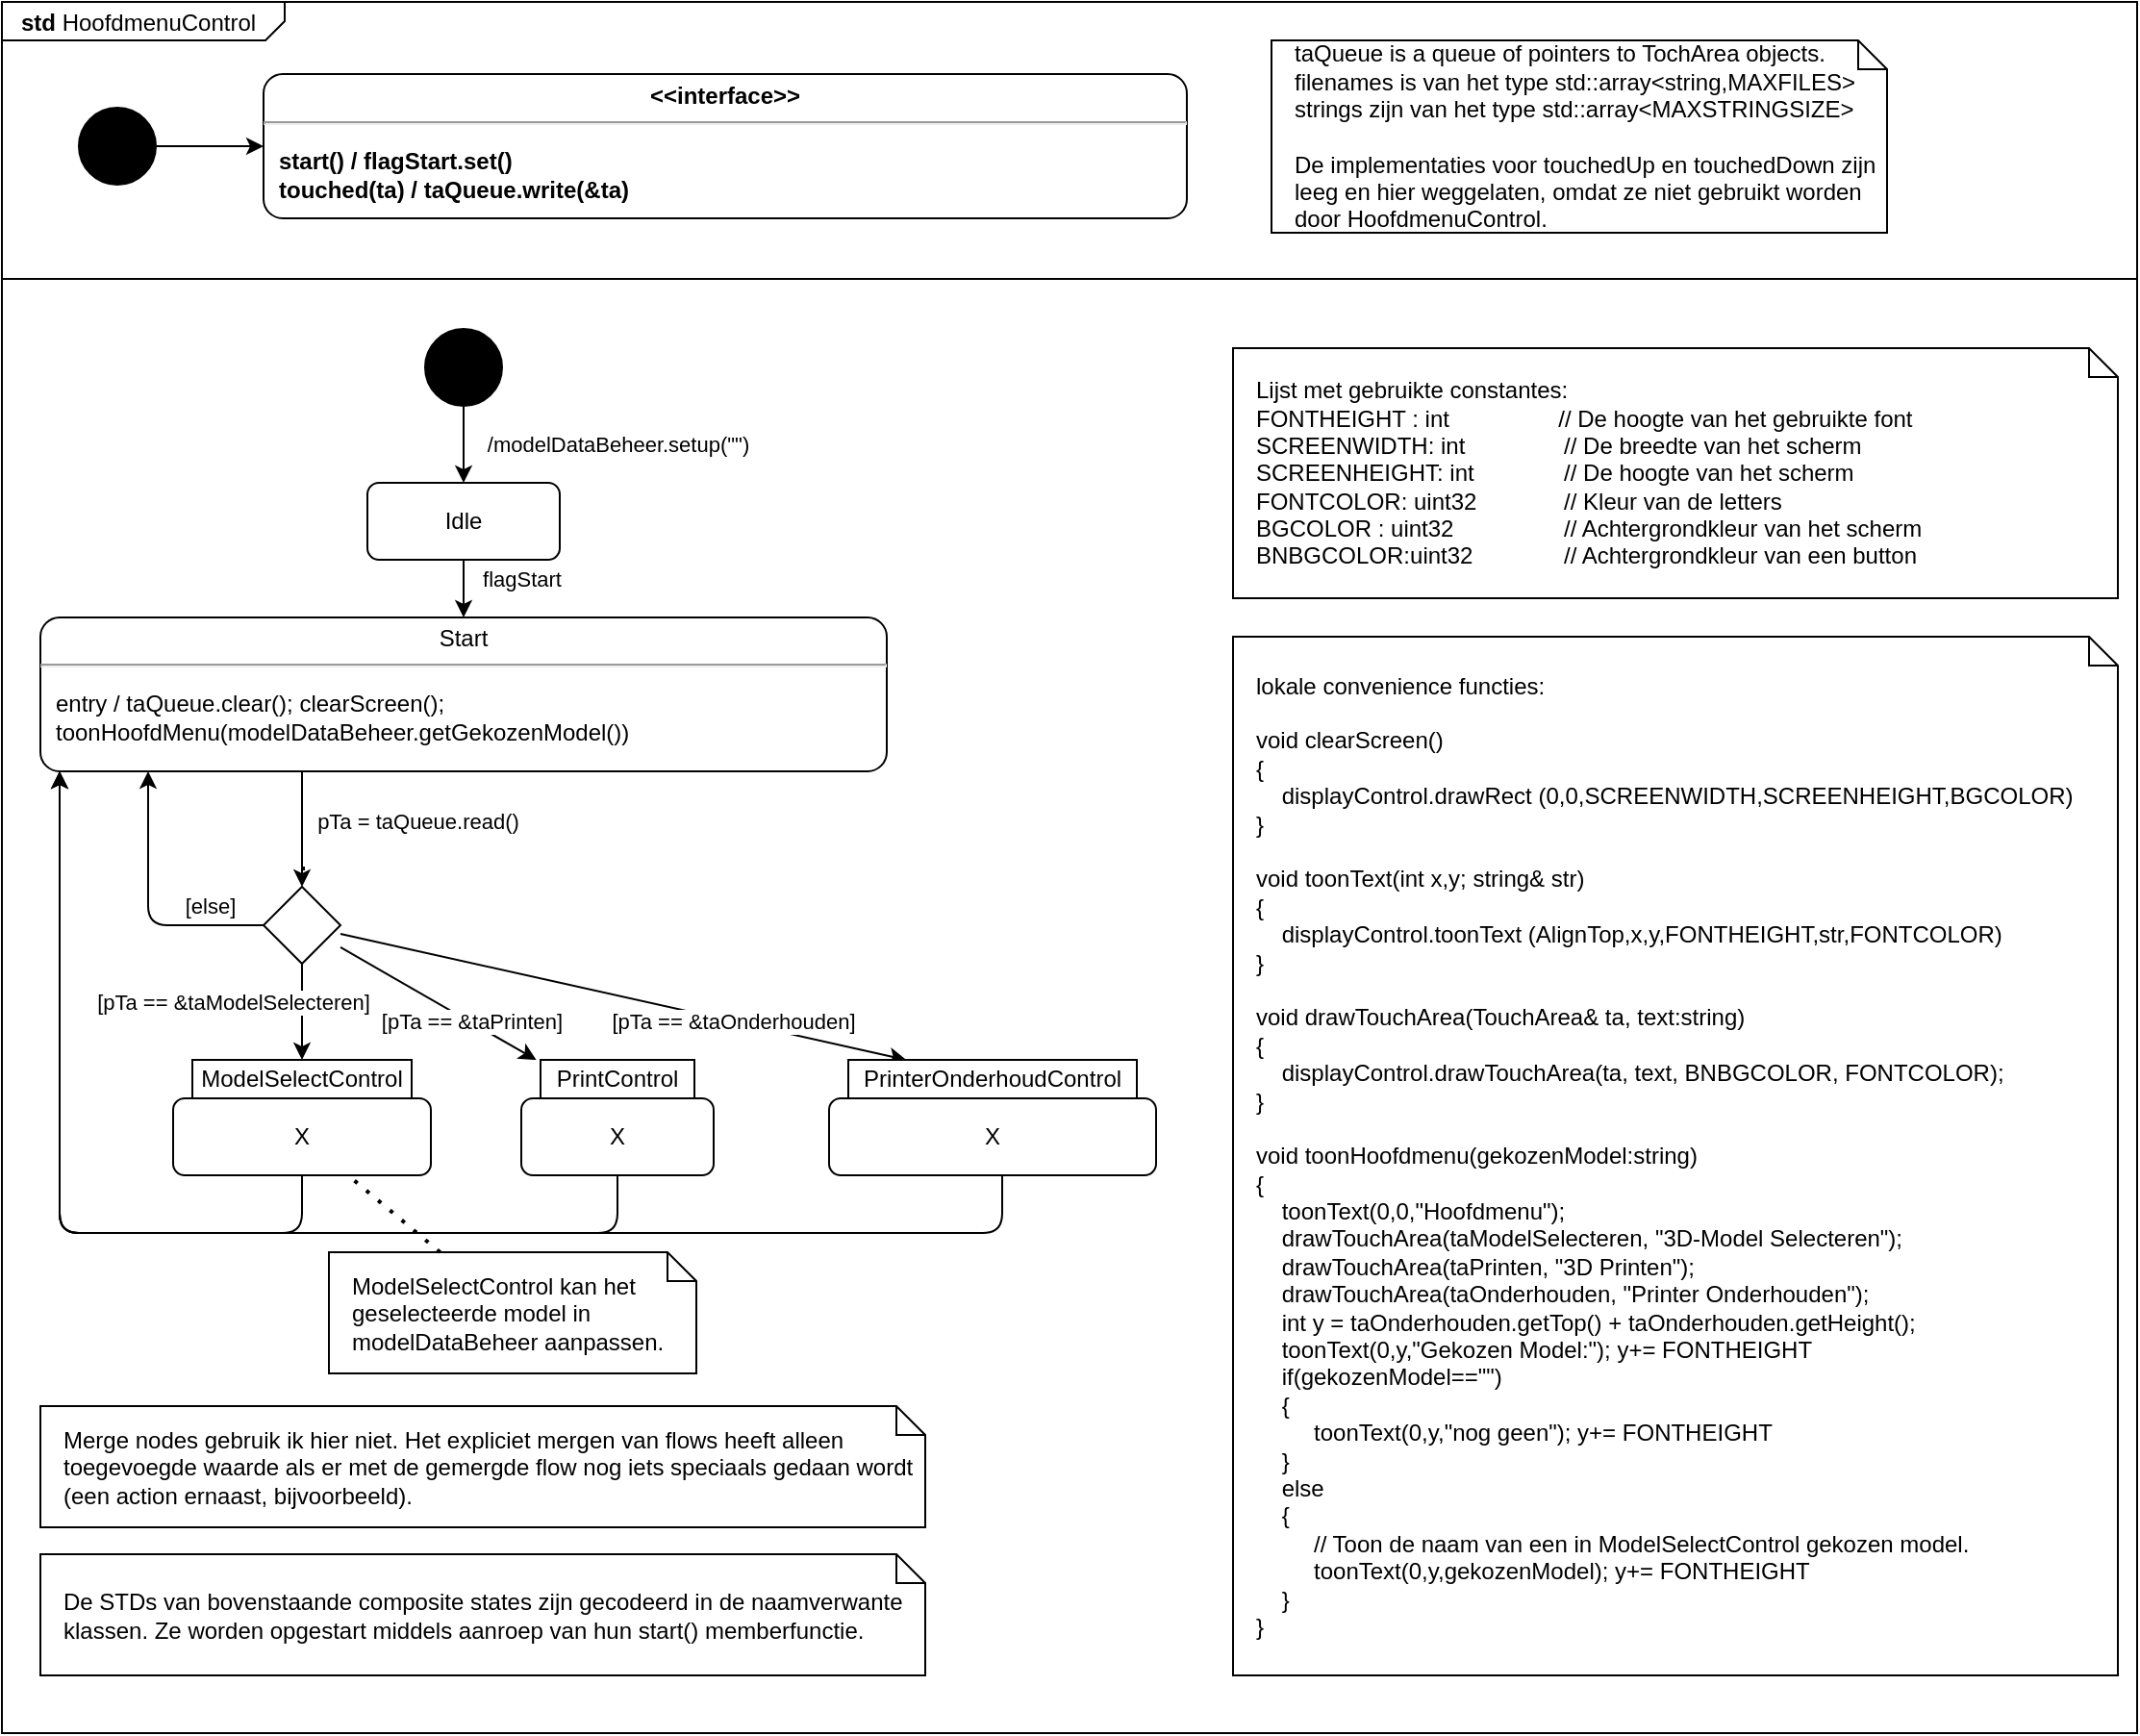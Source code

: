<mxfile version="21.5.1" type="device">
  <diagram name="Page-1" id="OPDHYQvJeVdGqa5PPV14">
    <mxGraphModel dx="1036" dy="573" grid="1" gridSize="10" guides="1" tooltips="1" connect="1" arrows="1" fold="1" page="1" pageScale="1" pageWidth="1169" pageHeight="1654" math="0" shadow="0">
      <root>
        <mxCell id="0" />
        <mxCell id="1" parent="0" />
        <mxCell id="ZUeXiiLfh-XonWiHyS7R-1" value="&lt;p style=&quot;margin:0px;margin-top:4px;margin-left:10px;text-align:left;&quot;&gt;&lt;b&gt;std&lt;/b&gt; HoofdmenuControl&lt;/p&gt;" style="html=1;shape=mxgraph.sysml.package;labelX=147.2;align=left;spacingLeft=10;overflow=fill;recursiveResize=0;container=0;" vertex="1" parent="1">
          <mxGeometry x="30" y="30" width="1110" height="900" as="geometry" />
        </mxCell>
        <mxCell id="ZUeXiiLfh-XonWiHyS7R-2" value="Lijst met gebruikte constantes:&lt;br&gt;FONTHEIGHT : int&amp;nbsp; &amp;nbsp; &amp;nbsp; &amp;nbsp; &amp;nbsp; &amp;nbsp; &amp;nbsp; &amp;nbsp; &amp;nbsp;// De hoogte van het gebruikte font&lt;br&gt;SCREENWIDTH: int&lt;span style=&quot;white-space: pre;&quot;&gt;&#x9;&lt;/span&gt;&lt;span style=&quot;white-space: pre;&quot;&gt;&#x9;&lt;/span&gt;// De breedte van het scherm&lt;br&gt;SCREENHEIGHT: int&amp;nbsp; &amp;nbsp; &amp;nbsp; &amp;nbsp; &amp;nbsp; &amp;nbsp; &amp;nbsp; // De hoogte van het scherm&lt;br&gt;FONTCOLOR: uint32&lt;span style=&quot;white-space: pre;&quot;&gt;&#x9;&lt;/span&gt;&lt;span style=&quot;white-space: pre;&quot;&gt;&#x9;&lt;/span&gt;// Kleur van de letters&lt;br&gt;BGCOLOR : uint32&lt;span style=&quot;white-space: pre;&quot;&gt;&#x9;&lt;/span&gt;&lt;span style=&quot;white-space: pre;&quot;&gt;&#x9;&lt;/span&gt;&lt;span style=&quot;white-space: pre;&quot;&gt;&#x9;&lt;/span&gt;// Achtergrondkleur van het scherm&lt;br&gt;BNBGCOLOR:uint32&lt;span style=&quot;white-space: pre;&quot;&gt;&#x9;&lt;/span&gt;&lt;span style=&quot;white-space: pre;&quot;&gt;&#x9;&lt;/span&gt;// Achtergrondkleur van een button" style="shape=note;size=15;align=left;spacingLeft=10;html=1;whiteSpace=wrap;" vertex="1" parent="1">
          <mxGeometry x="670" y="210" width="460" height="130" as="geometry" />
        </mxCell>
        <mxCell id="ZUeXiiLfh-XonWiHyS7R-3" value="" style="shape=ellipse;html=1;fillColor=strokeColor;fontSize=18;fontColor=#ffffff;" vertex="1" parent="1">
          <mxGeometry x="250" y="200" width="40" height="40" as="geometry" />
        </mxCell>
        <mxCell id="ZUeXiiLfh-XonWiHyS7R-4" value="&lt;p style=&quot;margin:0px;margin-top:4px;text-align:center;&quot;&gt;&lt;b&gt;&amp;lt;&amp;lt;interface&amp;gt;&amp;gt;&lt;/b&gt;&lt;/p&gt;&lt;hr&gt;&lt;p&gt;&lt;/p&gt;&lt;p style=&quot;margin:0px;margin-left:8px;text-align:left;&quot;&gt;&lt;b&gt;start() / flagStart.set()&amp;nbsp;&lt;/b&gt;&lt;/p&gt;&lt;p style=&quot;margin:0px;margin-left:8px;text-align:left;&quot;&gt;&lt;b&gt;touched(ta) / taQueue.write(&amp;amp;ta)&lt;/b&gt;&lt;/p&gt;" style="shape=mxgraph.sysml.simpleState;html=1;overflow=fill;whiteSpace=wrap;align=center;" vertex="1" parent="1">
          <mxGeometry x="166" y="67.5" width="480" height="75" as="geometry" />
        </mxCell>
        <mxCell id="ZUeXiiLfh-XonWiHyS7R-5" style="edgeStyle=orthogonalEdgeStyle;rounded=0;orthogonalLoop=1;jettySize=auto;html=1;" edge="1" parent="1" source="ZUeXiiLfh-XonWiHyS7R-6" target="ZUeXiiLfh-XonWiHyS7R-4">
          <mxGeometry relative="1" as="geometry" />
        </mxCell>
        <mxCell id="ZUeXiiLfh-XonWiHyS7R-6" value="" style="shape=ellipse;html=1;fillColor=strokeColor;fontSize=18;fontColor=#ffffff;" vertex="1" parent="1">
          <mxGeometry x="70" y="85" width="40" height="40" as="geometry" />
        </mxCell>
        <mxCell id="ZUeXiiLfh-XonWiHyS7R-7" style="edgeStyle=orthogonalEdgeStyle;rounded=0;orthogonalLoop=1;jettySize=auto;html=1;" edge="1" parent="1" source="ZUeXiiLfh-XonWiHyS7R-9" target="ZUeXiiLfh-XonWiHyS7R-18">
          <mxGeometry relative="1" as="geometry">
            <mxPoint x="186" y="500" as="targetPoint" />
            <mxPoint x="186" y="460" as="sourcePoint" />
            <Array as="points">
              <mxPoint x="186" y="481" />
              <mxPoint x="187" y="481" />
              <mxPoint x="187" y="480" />
              <mxPoint x="186" y="480" />
            </Array>
          </mxGeometry>
        </mxCell>
        <mxCell id="ZUeXiiLfh-XonWiHyS7R-8" value="pTa = taQueue.read()" style="edgeLabel;html=1;align=center;verticalAlign=middle;resizable=0;points=[];" vertex="1" connectable="0" parent="ZUeXiiLfh-XonWiHyS7R-7">
          <mxGeometry x="-0.182" y="2" relative="1" as="geometry">
            <mxPoint x="58" as="offset" />
          </mxGeometry>
        </mxCell>
        <mxCell id="ZUeXiiLfh-XonWiHyS7R-9" value="&lt;p style=&quot;margin:0px;margin-top:4px;text-align:center;&quot;&gt;Start&lt;/p&gt;&lt;hr&gt;&lt;p&gt;&lt;/p&gt;&lt;p style=&quot;margin:0px;margin-left:8px;text-align:left;&quot;&gt;entry / taQueue.clear(); clearScreen(); toonHoofdMenu(modelDataBeheer.getGekozenModel())&lt;/p&gt;" style="shape=mxgraph.sysml.simpleState;html=1;overflow=fill;whiteSpace=wrap;align=center;" vertex="1" parent="1">
          <mxGeometry x="50" y="350" width="440" height="80" as="geometry" />
        </mxCell>
        <mxCell id="ZUeXiiLfh-XonWiHyS7R-10" value="flagStart" style="edgeStyle=orthogonalEdgeStyle;rounded=0;orthogonalLoop=1;jettySize=auto;html=1;entryX=0.5;entryY=0;entryDx=0;entryDy=0;entryPerimeter=0;" edge="1" parent="1" source="ZUeXiiLfh-XonWiHyS7R-13" target="ZUeXiiLfh-XonWiHyS7R-9">
          <mxGeometry x="0.2" y="30" relative="1" as="geometry">
            <mxPoint as="offset" />
          </mxGeometry>
        </mxCell>
        <mxCell id="ZUeXiiLfh-XonWiHyS7R-11" value="" style="line;strokeWidth=1;fillColor=none;align=left;verticalAlign=middle;spacingTop=-1;spacingLeft=3;spacingRight=3;rotatable=0;labelPosition=right;points=[];portConstraint=eastwest;strokeColor=inherit;" vertex="1" parent="1">
          <mxGeometry x="30" y="170" width="1110" height="8" as="geometry" />
        </mxCell>
        <mxCell id="ZUeXiiLfh-XonWiHyS7R-12" value="/modelDataBeheer.setup(&quot;&quot;)" style="edgeStyle=orthogonalEdgeStyle;rounded=0;orthogonalLoop=1;jettySize=auto;html=1;" edge="1" parent="1" source="ZUeXiiLfh-XonWiHyS7R-3" target="ZUeXiiLfh-XonWiHyS7R-13">
          <mxGeometry y="80" relative="1" as="geometry">
            <mxPoint x="205" y="240" as="sourcePoint" />
            <mxPoint x="205" y="300" as="targetPoint" />
            <mxPoint as="offset" />
          </mxGeometry>
        </mxCell>
        <mxCell id="ZUeXiiLfh-XonWiHyS7R-13" value="Idle" style="shape=rect;rounded=1;html=1;whiteSpace=wrap;align=center;" vertex="1" parent="1">
          <mxGeometry x="220" y="280" width="100" height="40" as="geometry" />
        </mxCell>
        <mxCell id="ZUeXiiLfh-XonWiHyS7R-14" value="[else]" style="edgeStyle=orthogonalEdgeStyle;orthogonalLoop=1;jettySize=auto;html=1;rounded=1;" edge="1" parent="1" source="ZUeXiiLfh-XonWiHyS7R-18" target="ZUeXiiLfh-XonWiHyS7R-9">
          <mxGeometry x="-0.6" y="-10" relative="1" as="geometry">
            <mxPoint x="106" y="460" as="targetPoint" />
            <Array as="points">
              <mxPoint x="106" y="510" />
            </Array>
            <mxPoint as="offset" />
          </mxGeometry>
        </mxCell>
        <mxCell id="ZUeXiiLfh-XonWiHyS7R-15" value="[pTa == &amp;amp;taModelSelecteren]" style="edgeStyle=orthogonalEdgeStyle;orthogonalLoop=1;jettySize=auto;html=1;curved=1;" edge="1" parent="1" source="ZUeXiiLfh-XonWiHyS7R-18" target="ZUeXiiLfh-XonWiHyS7R-28">
          <mxGeometry x="-0.2" y="-36" relative="1" as="geometry">
            <mxPoint x="186" y="580" as="targetPoint" />
            <mxPoint as="offset" />
          </mxGeometry>
        </mxCell>
        <mxCell id="ZUeXiiLfh-XonWiHyS7R-16" value="[pTa == &amp;amp;taPrinten]" style="rounded=0;orthogonalLoop=1;jettySize=auto;html=1;" edge="1" parent="1" source="ZUeXiiLfh-XonWiHyS7R-18">
          <mxGeometry x="0.327" y="1" relative="1" as="geometry">
            <mxPoint x="307.8" y="580" as="targetPoint" />
            <mxPoint y="1" as="offset" />
          </mxGeometry>
        </mxCell>
        <mxCell id="ZUeXiiLfh-XonWiHyS7R-17" value="[pTa == &amp;amp;taOnderhouden]" style="rounded=0;orthogonalLoop=1;jettySize=auto;html=1;" edge="1" parent="1" source="ZUeXiiLfh-XonWiHyS7R-18" target="ZUeXiiLfh-XonWiHyS7R-25">
          <mxGeometry x="0.383" relative="1" as="geometry">
            <mxPoint x="530" y="580" as="targetPoint" />
            <mxPoint as="offset" />
          </mxGeometry>
        </mxCell>
        <mxCell id="ZUeXiiLfh-XonWiHyS7R-18" value="" style="shape=rhombus;html=1;verticalLabelPosition=bottom;verticalAlignment=top;" vertex="1" parent="1">
          <mxGeometry x="166" y="490" width="40" height="40" as="geometry" />
        </mxCell>
        <mxCell id="ZUeXiiLfh-XonWiHyS7R-19" style="edgeStyle=orthogonalEdgeStyle;rounded=1;orthogonalLoop=1;jettySize=auto;html=1;" edge="1" parent="1" source="ZUeXiiLfh-XonWiHyS7R-27" target="ZUeXiiLfh-XonWiHyS7R-9">
          <mxGeometry relative="1" as="geometry">
            <mxPoint x="116" y="620" as="sourcePoint" />
            <mxPoint x="120" y="460" as="targetPoint" />
            <Array as="points">
              <mxPoint x="186" y="670" />
              <mxPoint x="60" y="670" />
            </Array>
          </mxGeometry>
        </mxCell>
        <mxCell id="ZUeXiiLfh-XonWiHyS7R-20" value="taQueue is a queue of pointers to TochArea objects.&lt;br&gt;filenames is van het type std::array&amp;lt;string,MAXFILES&amp;gt;&lt;br&gt;strings zijn van het type std::array&amp;lt;MAXSTRINGSIZE&amp;gt;&lt;br&gt;&lt;br&gt;De implementaties voor touchedUp en touchedDown zijn leeg en hier weggelaten, omdat ze niet gebruikt worden door HoofdmenuControl." style="shape=note;size=15;align=left;spacingLeft=10;html=1;whiteSpace=wrap;" vertex="1" parent="1">
          <mxGeometry x="690" y="50" width="320" height="100" as="geometry" />
        </mxCell>
        <mxCell id="ZUeXiiLfh-XonWiHyS7R-21" value="lokale convenience functies:&lt;br&gt;&lt;br&gt;void clearScreen()&lt;br&gt;{&lt;br&gt;&amp;nbsp; &amp;nbsp; displayControl.drawRect (0,0,SCREENWIDTH,SCREENHEIGHT,BGCOLOR)&lt;br&gt;}&lt;br&gt;&lt;br&gt;void toonText(int x,y; string&amp;amp; str)&lt;br style=&quot;border-color: var(--border-color);&quot;&gt;{&lt;br style=&quot;border-color: var(--border-color);&quot;&gt;&amp;nbsp;&amp;nbsp;&amp;nbsp;&amp;nbsp;displayControl.toonText (AlignTop,x,y,&lt;span style=&quot;border-color: var(--border-color); background-color: initial;&quot;&gt;FONTHEIGHT,&lt;/span&gt;&lt;span style=&quot;border-color: var(--border-color); background-color: initial;&quot;&gt;str,&lt;span style=&quot;border-color: var(--border-color); background-color: initial;&quot;&gt;FONTCOLOR)&lt;/span&gt;&lt;br style=&quot;border-color: var(--border-color);&quot;&gt;&lt;/span&gt;}&lt;br&gt;&lt;br&gt;void drawTouchArea(TouchArea&amp;amp; ta, text:string)&lt;br&gt;{&lt;br&gt;&amp;nbsp; &amp;nbsp; displayControl.drawTouchArea(ta, text, BNBGCOLOR, FONTCOLOR);&lt;br&gt;}&lt;br&gt;&lt;br&gt;void toonHoofdmenu(gekozenModel:string)&lt;br&gt;{&lt;br&gt;&amp;nbsp; &amp;nbsp; toonText(0,0,&quot;Hoofdmenu&quot;);&amp;nbsp;&lt;br&gt;&amp;nbsp; &amp;nbsp; drawTouchArea(taModelSelecteren,&amp;nbsp;&quot;3D-Model Selecteren&quot;);&lt;br&gt;&amp;nbsp; &amp;nbsp; drawTouchArea(taPrinten,&amp;nbsp;&quot;3D Printen&quot;);&lt;br&gt;&amp;nbsp; &amp;nbsp; drawTouchArea(taOnderhouden,&amp;nbsp;&quot;Printer Onderhouden&quot;);&lt;br&gt;&amp;nbsp; &amp;nbsp; int y = taOnderhouden.getTop() + taOnderhouden.getHeight();&lt;br&gt;&amp;nbsp; &amp;nbsp; toonText(0,y,&quot;Gekozen Model:&quot;); y+= FONTHEIGHT&lt;br&gt;&amp;nbsp; &amp;nbsp; if(gekozenModel==&quot;&quot;)&lt;br&gt;&amp;nbsp; &amp;nbsp; {&lt;br&gt;&amp;nbsp; &amp;nbsp; &amp;nbsp; &amp;nbsp; &amp;nbsp;toonText(0,y,&quot;nog geen&quot;); y+= FONTHEIGHT&lt;br&gt;&amp;nbsp; &amp;nbsp; }&lt;br&gt;&amp;nbsp; &amp;nbsp; else&lt;br&gt;&amp;nbsp; &amp;nbsp; {&amp;nbsp;&lt;br&gt;&amp;nbsp; &amp;nbsp; &amp;nbsp; &amp;nbsp; &amp;nbsp;// Toon de naam van een in ModelSelectControl gekozen model.&lt;br&gt;&amp;nbsp; &amp;nbsp; &amp;nbsp; &amp;nbsp;&amp;nbsp;&amp;nbsp;toonText(0,y,gekozenModel); y+= FONTHEIGHT&lt;br style=&quot;border-color: var(--border-color);&quot;&gt;&amp;nbsp; &amp;nbsp; }&lt;br&gt;}" style="shape=note;size=15;align=left;spacingLeft=10;html=1;whiteSpace=wrap;" vertex="1" parent="1">
          <mxGeometry x="670" y="360" width="460" height="540" as="geometry" />
        </mxCell>
        <mxCell id="ZUeXiiLfh-XonWiHyS7R-22" style="edgeStyle=orthogonalEdgeStyle;rounded=1;orthogonalLoop=1;jettySize=auto;html=1;" edge="1" parent="1" source="ZUeXiiLfh-XonWiHyS7R-30" target="ZUeXiiLfh-XonWiHyS7R-9">
          <mxGeometry relative="1" as="geometry">
            <mxPoint x="360" y="640" as="sourcePoint" />
            <Array as="points">
              <mxPoint x="350" y="670" />
              <mxPoint x="60" y="670" />
            </Array>
          </mxGeometry>
        </mxCell>
        <mxCell id="ZUeXiiLfh-XonWiHyS7R-23" style="edgeStyle=orthogonalEdgeStyle;rounded=1;orthogonalLoop=1;jettySize=auto;html=1;" edge="1" parent="1" source="ZUeXiiLfh-XonWiHyS7R-24" target="ZUeXiiLfh-XonWiHyS7R-9">
          <mxGeometry relative="1" as="geometry">
            <mxPoint x="530" y="650" as="sourcePoint" />
            <Array as="points">
              <mxPoint x="550" y="670" />
              <mxPoint x="60" y="670" />
            </Array>
          </mxGeometry>
        </mxCell>
        <mxCell id="ZUeXiiLfh-XonWiHyS7R-24" value="X" style="shape=rect;rounded=1;html=1;whiteSpace=wrap;align=center;" vertex="1" parent="1">
          <mxGeometry x="460" y="600" width="170" height="40" as="geometry" />
        </mxCell>
        <mxCell id="ZUeXiiLfh-XonWiHyS7R-25" value="PrinterOnderhoudControl" style="rounded=0;whiteSpace=wrap;html=1;" vertex="1" parent="1">
          <mxGeometry x="470" y="580" width="150" height="20" as="geometry" />
        </mxCell>
        <mxCell id="ZUeXiiLfh-XonWiHyS7R-26" value="" style="group" vertex="1" connectable="0" parent="1">
          <mxGeometry x="119" y="580" width="134" height="60" as="geometry" />
        </mxCell>
        <mxCell id="ZUeXiiLfh-XonWiHyS7R-27" value="X" style="shape=rect;rounded=1;html=1;whiteSpace=wrap;align=center;" vertex="1" parent="ZUeXiiLfh-XonWiHyS7R-26">
          <mxGeometry y="20" width="134" height="40" as="geometry" />
        </mxCell>
        <mxCell id="ZUeXiiLfh-XonWiHyS7R-28" value="ModelSelectControl" style="rounded=0;whiteSpace=wrap;html=1;" vertex="1" parent="ZUeXiiLfh-XonWiHyS7R-26">
          <mxGeometry x="10" width="114" height="20" as="geometry" />
        </mxCell>
        <mxCell id="ZUeXiiLfh-XonWiHyS7R-29" value="" style="group" vertex="1" connectable="0" parent="1">
          <mxGeometry x="300" y="580" width="170" height="60" as="geometry" />
        </mxCell>
        <mxCell id="ZUeXiiLfh-XonWiHyS7R-30" value="X" style="shape=rect;rounded=1;html=1;whiteSpace=wrap;align=center;" vertex="1" parent="ZUeXiiLfh-XonWiHyS7R-29">
          <mxGeometry y="20" width="100" height="40" as="geometry" />
        </mxCell>
        <mxCell id="ZUeXiiLfh-XonWiHyS7R-31" value="PrintControl" style="rounded=0;whiteSpace=wrap;html=1;" vertex="1" parent="ZUeXiiLfh-XonWiHyS7R-29">
          <mxGeometry x="10" width="80" height="20" as="geometry" />
        </mxCell>
        <mxCell id="ZUeXiiLfh-XonWiHyS7R-32" value="Merge nodes gebruik ik hier niet. Het expliciet mergen van flows heeft alleen toegevoegde waarde als er met de gemergde flow nog iets speciaals gedaan wordt (een action ernaast, bijvoorbeeld)." style="shape=note;size=15;align=left;spacingLeft=10;html=1;whiteSpace=wrap;" vertex="1" parent="1">
          <mxGeometry x="50" y="760" width="460" height="63" as="geometry" />
        </mxCell>
        <mxCell id="ZUeXiiLfh-XonWiHyS7R-33" value="De STDs van bovenstaande composite states zijn gecodeerd in de naamverwante klassen. Ze worden opgestart middels aanroep van hun start() memberfunctie." style="shape=note;size=15;align=left;spacingLeft=10;html=1;whiteSpace=wrap;" vertex="1" parent="1">
          <mxGeometry x="50" y="837" width="460" height="63" as="geometry" />
        </mxCell>
        <mxCell id="ZUeXiiLfh-XonWiHyS7R-34" value="ModelSelectControl kan het geselecteerde model in modelDataBeheer aanpassen." style="shape=note;size=15;align=left;spacingLeft=10;html=1;whiteSpace=wrap;" vertex="1" parent="1">
          <mxGeometry x="200" y="680" width="191" height="63" as="geometry" />
        </mxCell>
        <mxCell id="ZUeXiiLfh-XonWiHyS7R-35" value="" style="endArrow=none;dashed=1;html=1;dashPattern=1 3;strokeWidth=2;rounded=0;" edge="1" parent="1" source="ZUeXiiLfh-XonWiHyS7R-34" target="ZUeXiiLfh-XonWiHyS7R-27">
          <mxGeometry width="50" height="50" relative="1" as="geometry">
            <mxPoint x="550" y="670" as="sourcePoint" />
            <mxPoint x="600" y="620" as="targetPoint" />
          </mxGeometry>
        </mxCell>
      </root>
    </mxGraphModel>
  </diagram>
</mxfile>
